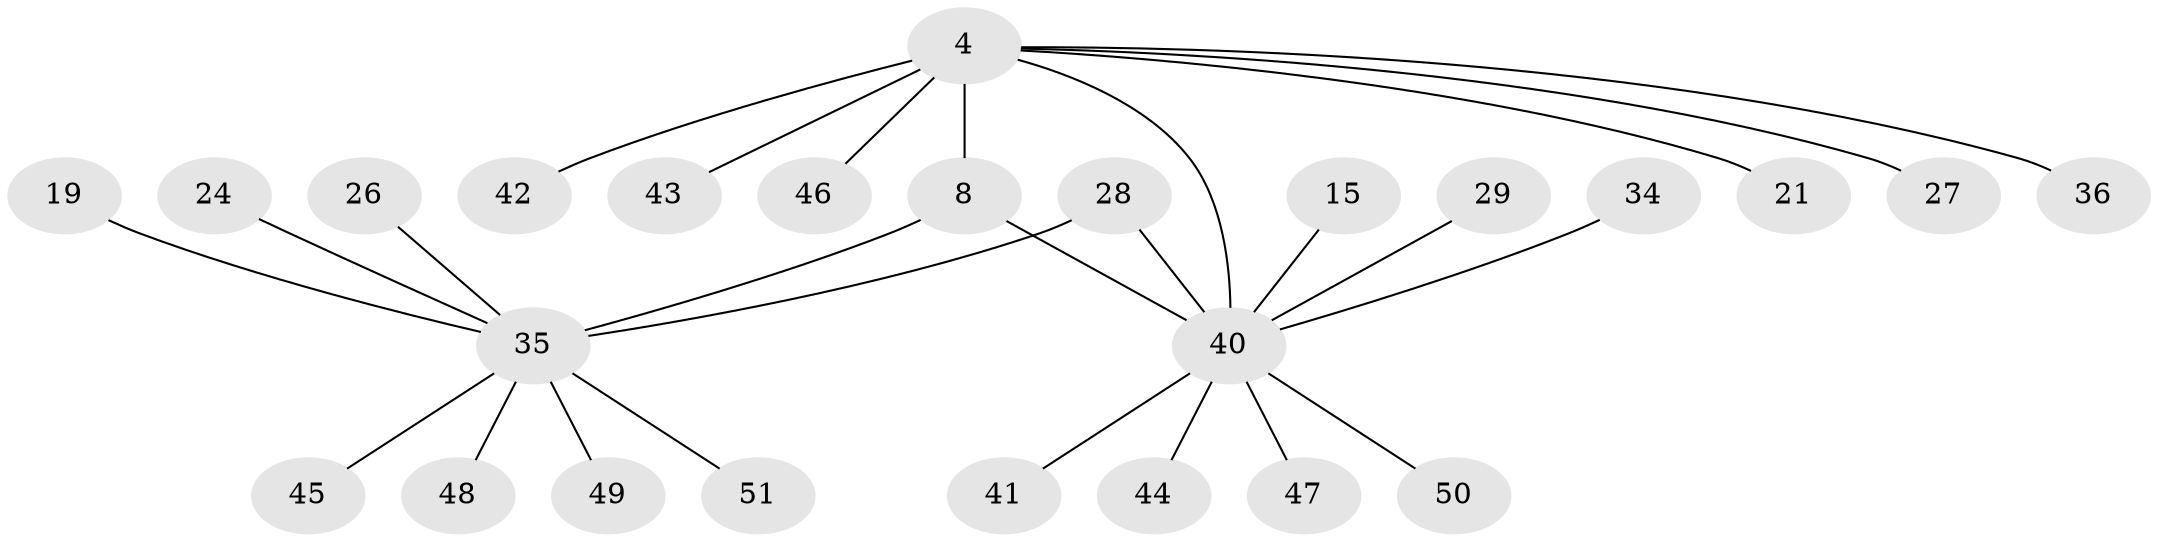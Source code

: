 // original degree distribution, {7: 0.0196078431372549, 4: 0.0784313725490196, 8: 0.0392156862745098, 5: 0.0392156862745098, 9: 0.0196078431372549, 2: 0.2549019607843137, 1: 0.5098039215686274, 3: 0.0392156862745098}
// Generated by graph-tools (version 1.1) at 2025/55/03/09/25 04:55:08]
// undirected, 25 vertices, 26 edges
graph export_dot {
graph [start="1"]
  node [color=gray90,style=filled];
  4 [super="+3"];
  8 [super="+6"];
  15;
  19;
  21;
  24 [super="+20"];
  26;
  27;
  28 [super="+11"];
  29;
  34;
  35 [super="+14+13+7"];
  36;
  40 [super="+25+30+17"];
  41 [super="+12"];
  42 [super="+32+37"];
  43 [super="+38+39"];
  44 [super="+16"];
  45;
  46;
  47;
  48 [super="+18"];
  49;
  50;
  51 [super="+31"];
  4 -- 8 [weight=4];
  4 -- 27;
  4 -- 36;
  4 -- 46;
  4 -- 43;
  4 -- 42;
  4 -- 21;
  4 -- 40 [weight=2];
  8 -- 35 [weight=2];
  8 -- 40 [weight=2];
  15 -- 40;
  19 -- 35;
  24 -- 35;
  26 -- 35;
  28 -- 35;
  28 -- 40;
  29 -- 40;
  34 -- 40;
  35 -- 45;
  35 -- 49;
  35 -- 48;
  35 -- 51;
  40 -- 41;
  40 -- 44;
  40 -- 47;
  40 -- 50;
}
